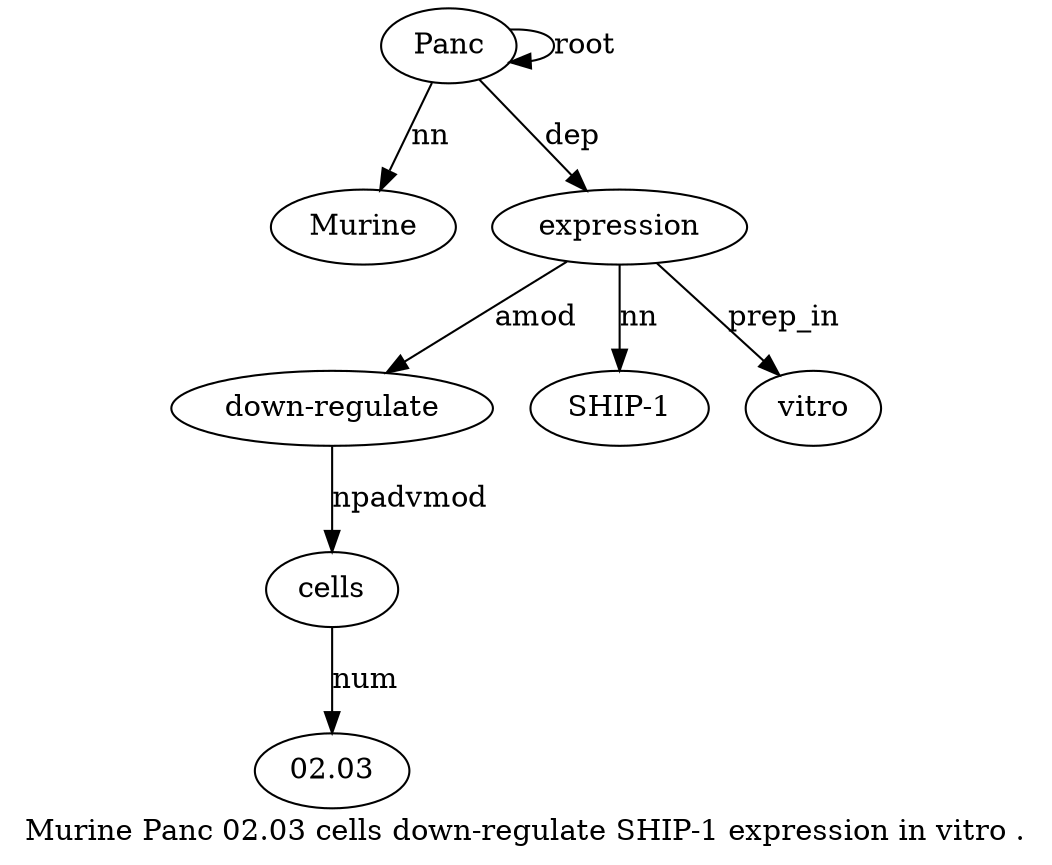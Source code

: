 digraph "Murine Panc 02.03 cells down-regulate SHIP-1 expression in vitro ." {
label="Murine Panc 02.03 cells down-regulate SHIP-1 expression in vitro .";
Panc2 [style=filled, fillcolor=white, label=Panc];
Murine1 [style=filled, fillcolor=white, label=Murine];
Panc2 -> Murine1  [label=nn];
Panc2 -> Panc2  [label=root];
cells4 [style=filled, fillcolor=white, label=cells];
"02.03" [style=filled, fillcolor=white, label="02.03"];
cells4 -> "02.03"  [label=num];
"down-regulate5" [style=filled, fillcolor=white, label="down-regulate"];
"down-regulate5" -> cells4  [label=npadvmod];
expression7 [style=filled, fillcolor=white, label=expression];
expression7 -> "down-regulate5"  [label=amod];
"SHIP-16" [style=filled, fillcolor=white, label="SHIP-1"];
expression7 -> "SHIP-16"  [label=nn];
Panc2 -> expression7  [label=dep];
vitro9 [style=filled, fillcolor=white, label=vitro];
expression7 -> vitro9  [label=prep_in];
}
